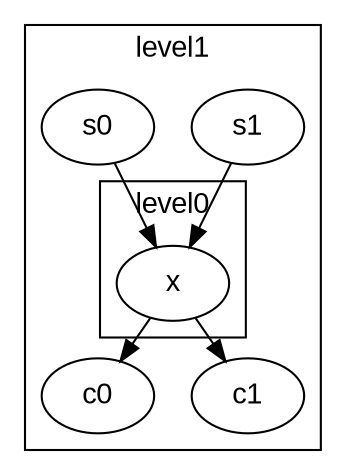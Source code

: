 digraph unix {
  graph [ dpi = 72 ]; 
  graph [nodesep = 0.25; ranksep=0.25];
  fontname="Arial"
  node [fontname="Arial"]
  edge [fontname="Arial"]
  subgraph cluster_level1_104 {
    label = "level1"; // scope
    s1_204 [
      label = "s1"; // node
    ];
    s0_205 [
      label = "s0"; // node
    ];
    c0_209 [
      label = "c0"; // node
    ];
    c1_210 [
      label = "c1"; // node
    ];
    subgraph cluster_level0_106 {
      label = "level0"; // scope
      x_208 [
        label = "x"; // node
      ];
      
    }
    
  }
  "s1_204" -> "x_208";
  "s0_205" -> "x_208";
  "x_208" -> "c0_209";
  "x_208" -> "c1_210";
}
